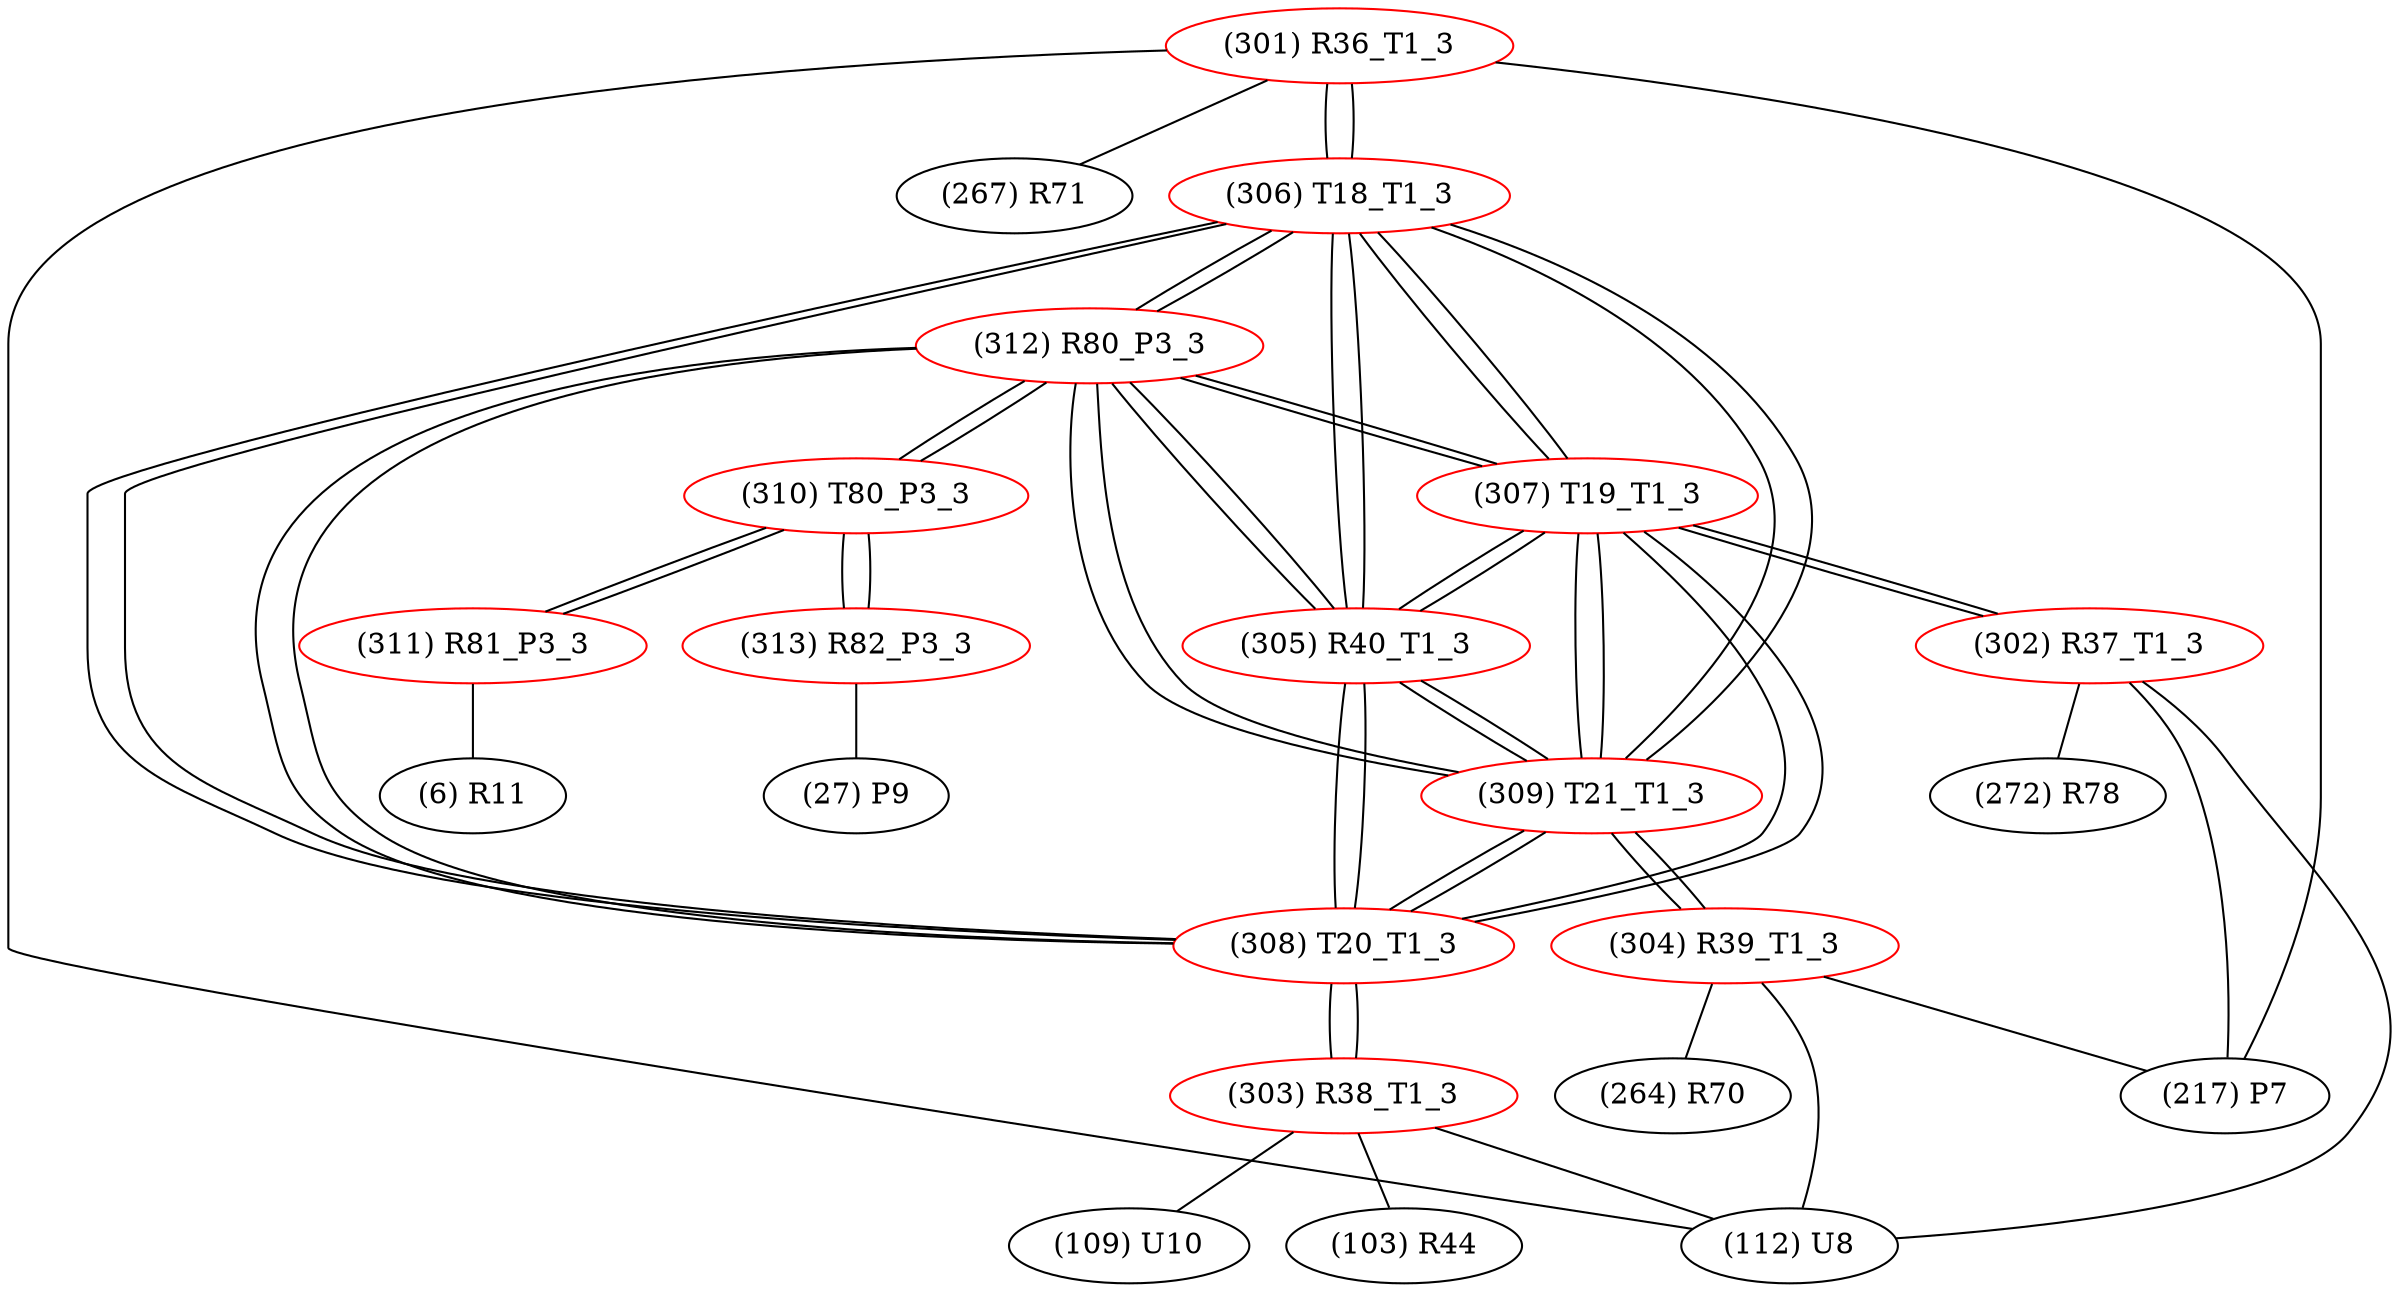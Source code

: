 graph {
	301 [label="(301) R36_T1_3" color=red]
	112 [label="(112) U8"]
	267 [label="(267) R71"]
	217 [label="(217) P7"]
	306 [label="(306) T18_T1_3"]
	302 [label="(302) R37_T1_3" color=red]
	217 [label="(217) P7"]
	112 [label="(112) U8"]
	272 [label="(272) R78"]
	307 [label="(307) T19_T1_3"]
	303 [label="(303) R38_T1_3" color=red]
	109 [label="(109) U10"]
	103 [label="(103) R44"]
	112 [label="(112) U8"]
	308 [label="(308) T20_T1_3"]
	304 [label="(304) R39_T1_3" color=red]
	217 [label="(217) P7"]
	112 [label="(112) U8"]
	264 [label="(264) R70"]
	309 [label="(309) T21_T1_3"]
	305 [label="(305) R40_T1_3" color=red]
	312 [label="(312) R80_P3_3"]
	306 [label="(306) T18_T1_3"]
	309 [label="(309) T21_T1_3"]
	308 [label="(308) T20_T1_3"]
	307 [label="(307) T19_T1_3"]
	306 [label="(306) T18_T1_3" color=red]
	308 [label="(308) T20_T1_3"]
	307 [label="(307) T19_T1_3"]
	309 [label="(309) T21_T1_3"]
	301 [label="(301) R36_T1_3"]
	312 [label="(312) R80_P3_3"]
	305 [label="(305) R40_T1_3"]
	307 [label="(307) T19_T1_3" color=red]
	308 [label="(308) T20_T1_3"]
	306 [label="(306) T18_T1_3"]
	309 [label="(309) T21_T1_3"]
	302 [label="(302) R37_T1_3"]
	312 [label="(312) R80_P3_3"]
	305 [label="(305) R40_T1_3"]
	308 [label="(308) T20_T1_3" color=red]
	307 [label="(307) T19_T1_3"]
	306 [label="(306) T18_T1_3"]
	309 [label="(309) T21_T1_3"]
	303 [label="(303) R38_T1_3"]
	312 [label="(312) R80_P3_3"]
	305 [label="(305) R40_T1_3"]
	309 [label="(309) T21_T1_3" color=red]
	308 [label="(308) T20_T1_3"]
	307 [label="(307) T19_T1_3"]
	306 [label="(306) T18_T1_3"]
	304 [label="(304) R39_T1_3"]
	312 [label="(312) R80_P3_3"]
	305 [label="(305) R40_T1_3"]
	310 [label="(310) T80_P3_3" color=red]
	311 [label="(311) R81_P3_3"]
	313 [label="(313) R82_P3_3"]
	312 [label="(312) R80_P3_3"]
	311 [label="(311) R81_P3_3" color=red]
	6 [label="(6) R11"]
	310 [label="(310) T80_P3_3"]
	312 [label="(312) R80_P3_3" color=red]
	306 [label="(306) T18_T1_3"]
	309 [label="(309) T21_T1_3"]
	308 [label="(308) T20_T1_3"]
	307 [label="(307) T19_T1_3"]
	305 [label="(305) R40_T1_3"]
	310 [label="(310) T80_P3_3"]
	313 [label="(313) R82_P3_3" color=red]
	27 [label="(27) P9"]
	310 [label="(310) T80_P3_3"]
	301 -- 112
	301 -- 267
	301 -- 217
	301 -- 306
	302 -- 217
	302 -- 112
	302 -- 272
	302 -- 307
	303 -- 109
	303 -- 103
	303 -- 112
	303 -- 308
	304 -- 217
	304 -- 112
	304 -- 264
	304 -- 309
	305 -- 312
	305 -- 306
	305 -- 309
	305 -- 308
	305 -- 307
	306 -- 308
	306 -- 307
	306 -- 309
	306 -- 301
	306 -- 312
	306 -- 305
	307 -- 308
	307 -- 306
	307 -- 309
	307 -- 302
	307 -- 312
	307 -- 305
	308 -- 307
	308 -- 306
	308 -- 309
	308 -- 303
	308 -- 312
	308 -- 305
	309 -- 308
	309 -- 307
	309 -- 306
	309 -- 304
	309 -- 312
	309 -- 305
	310 -- 311
	310 -- 313
	310 -- 312
	311 -- 6
	311 -- 310
	312 -- 306
	312 -- 309
	312 -- 308
	312 -- 307
	312 -- 305
	312 -- 310
	313 -- 27
	313 -- 310
}